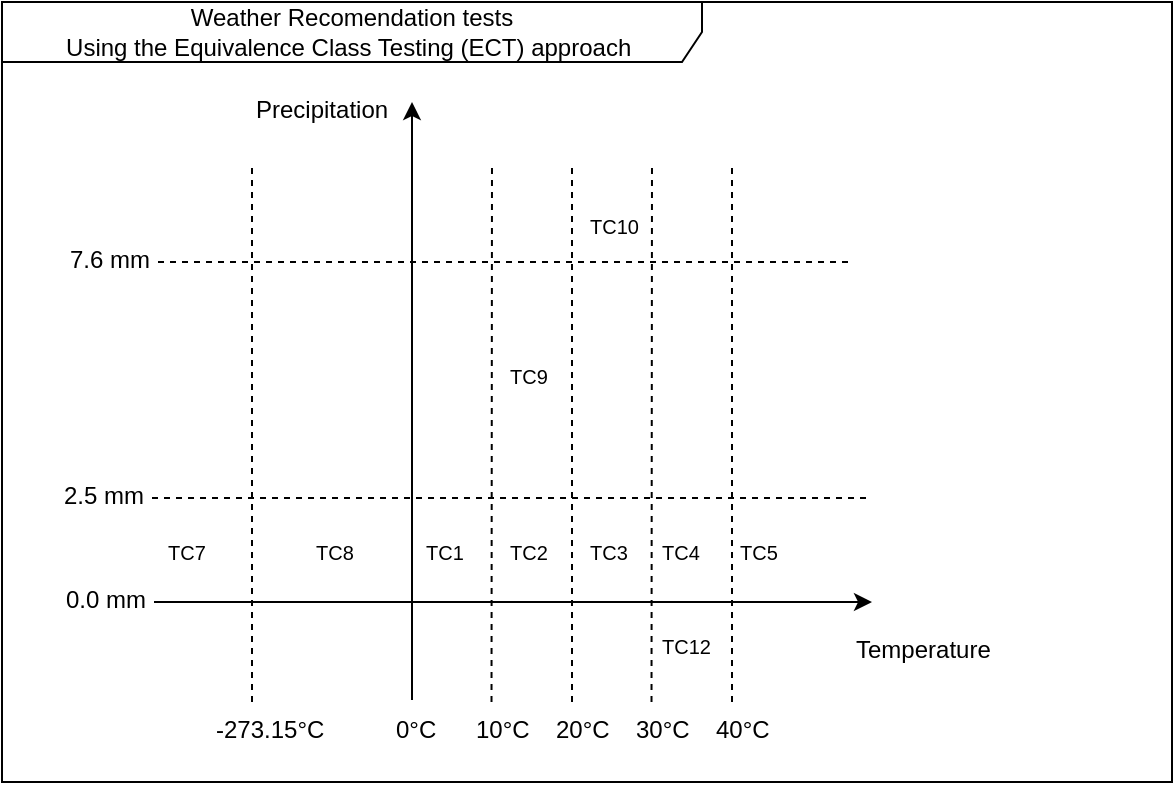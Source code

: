 <mxfile version="23.0.2" type="device">
  <diagram name="Page-1" id="syz5vmvhI_9FZ7VFDlNN">
    <mxGraphModel dx="800" dy="499" grid="1" gridSize="10" guides="1" tooltips="1" connect="1" arrows="1" fold="1" page="1" pageScale="1" pageWidth="850" pageHeight="1100" math="0" shadow="0">
      <root>
        <mxCell id="0" />
        <mxCell id="1" parent="0" />
        <mxCell id="qS2HUwpaZeJOvetXEY4c-1" value="" style="endArrow=classic;html=1;rounded=0;" edge="1" parent="1">
          <mxGeometry width="50" height="50" relative="1" as="geometry">
            <mxPoint x="320" y="689" as="sourcePoint" />
            <mxPoint x="320" y="390" as="targetPoint" />
          </mxGeometry>
        </mxCell>
        <mxCell id="qS2HUwpaZeJOvetXEY4c-2" value="" style="endArrow=classic;html=1;rounded=0;" edge="1" parent="1">
          <mxGeometry width="50" height="50" relative="1" as="geometry">
            <mxPoint x="191" y="640" as="sourcePoint" />
            <mxPoint x="550" y="640" as="targetPoint" />
          </mxGeometry>
        </mxCell>
        <mxCell id="qS2HUwpaZeJOvetXEY4c-3" value="Temperature" style="text;whiteSpace=wrap;" vertex="1" parent="1">
          <mxGeometry x="540" y="650" width="70" height="20" as="geometry" />
        </mxCell>
        <mxCell id="qS2HUwpaZeJOvetXEY4c-4" value="Precipitation" style="text;whiteSpace=wrap;" vertex="1" parent="1">
          <mxGeometry x="240" y="380" width="100" height="40" as="geometry" />
        </mxCell>
        <mxCell id="qS2HUwpaZeJOvetXEY4c-6" value="" style="endArrow=none;dashed=1;html=1;rounded=0;" edge="1" parent="1">
          <mxGeometry width="50" height="50" relative="1" as="geometry">
            <mxPoint x="190" y="588" as="sourcePoint" />
            <mxPoint x="550" y="588" as="targetPoint" />
          </mxGeometry>
        </mxCell>
        <mxCell id="qS2HUwpaZeJOvetXEY4c-7" value="" style="endArrow=none;dashed=1;html=1;rounded=0;" edge="1" parent="1">
          <mxGeometry width="50" height="50" relative="1" as="geometry">
            <mxPoint x="240" y="690" as="sourcePoint" />
            <mxPoint x="240" y="420" as="targetPoint" />
          </mxGeometry>
        </mxCell>
        <mxCell id="qS2HUwpaZeJOvetXEY4c-9" value="" style="endArrow=none;dashed=1;html=1;rounded=0;" edge="1" parent="1">
          <mxGeometry width="50" height="50" relative="1" as="geometry">
            <mxPoint x="359.76" y="690" as="sourcePoint" />
            <mxPoint x="360" y="420" as="targetPoint" />
          </mxGeometry>
        </mxCell>
        <mxCell id="qS2HUwpaZeJOvetXEY4c-10" value="" style="endArrow=none;dashed=1;html=1;rounded=0;" edge="1" parent="1">
          <mxGeometry width="50" height="50" relative="1" as="geometry">
            <mxPoint x="400" y="690" as="sourcePoint" />
            <mxPoint x="400" y="420" as="targetPoint" />
          </mxGeometry>
        </mxCell>
        <mxCell id="qS2HUwpaZeJOvetXEY4c-11" value="10°C" style="text;whiteSpace=wrap;" vertex="1" parent="1">
          <mxGeometry x="350" y="690" width="50" height="20" as="geometry" />
        </mxCell>
        <mxCell id="qS2HUwpaZeJOvetXEY4c-12" value="20°C" style="text;whiteSpace=wrap;" vertex="1" parent="1">
          <mxGeometry x="390" y="690" width="50" height="20" as="geometry" />
        </mxCell>
        <mxCell id="qS2HUwpaZeJOvetXEY4c-13" value="30°C" style="text;whiteSpace=wrap;" vertex="1" parent="1">
          <mxGeometry x="430" y="690" width="70" height="20" as="geometry" />
        </mxCell>
        <mxCell id="qS2HUwpaZeJOvetXEY4c-14" value="40°C" style="text;whiteSpace=wrap;" vertex="1" parent="1">
          <mxGeometry x="470" y="690" width="50" height="20" as="geometry" />
        </mxCell>
        <mxCell id="qS2HUwpaZeJOvetXEY4c-15" value="2.5 mm" style="text;whiteSpace=wrap;" vertex="1" parent="1">
          <mxGeometry x="144" y="573" width="49" height="40" as="geometry" />
        </mxCell>
        <mxCell id="qS2HUwpaZeJOvetXEY4c-16" value="7.6 mm" style="text;whiteSpace=wrap;" vertex="1" parent="1">
          <mxGeometry x="147" y="455" width="49" height="40" as="geometry" />
        </mxCell>
        <mxCell id="qS2HUwpaZeJOvetXEY4c-19" value="" style="endArrow=none;dashed=1;html=1;rounded=0;" edge="1" parent="1">
          <mxGeometry width="50" height="50" relative="1" as="geometry">
            <mxPoint x="439.76" y="690" as="sourcePoint" />
            <mxPoint x="440" y="420" as="targetPoint" />
          </mxGeometry>
        </mxCell>
        <mxCell id="qS2HUwpaZeJOvetXEY4c-20" value="0°C" style="text;whiteSpace=wrap;" vertex="1" parent="1">
          <mxGeometry x="310" y="690" width="50" height="20" as="geometry" />
        </mxCell>
        <mxCell id="qS2HUwpaZeJOvetXEY4c-23" value="" style="endArrow=none;dashed=1;html=1;rounded=0;" edge="1" parent="1">
          <mxGeometry width="50" height="50" relative="1" as="geometry">
            <mxPoint x="193" y="470" as="sourcePoint" />
            <mxPoint x="540" y="470" as="targetPoint" />
          </mxGeometry>
        </mxCell>
        <mxCell id="qS2HUwpaZeJOvetXEY4c-24" value="0.0 mm" style="text;whiteSpace=wrap;" vertex="1" parent="1">
          <mxGeometry x="145" y="625" width="49" height="40" as="geometry" />
        </mxCell>
        <mxCell id="qS2HUwpaZeJOvetXEY4c-30" value="TC1" style="text;whiteSpace=wrap;fontSize=10;" vertex="1" parent="1">
          <mxGeometry x="325" y="603" width="27" height="30" as="geometry" />
        </mxCell>
        <mxCell id="qS2HUwpaZeJOvetXEY4c-33" value="" style="endArrow=none;dashed=1;html=1;rounded=0;" edge="1" parent="1">
          <mxGeometry width="50" height="50" relative="1" as="geometry">
            <mxPoint x="480" y="690" as="sourcePoint" />
            <mxPoint x="480" y="420" as="targetPoint" />
          </mxGeometry>
        </mxCell>
        <mxCell id="qS2HUwpaZeJOvetXEY4c-34" value="-273.15°C" style="text;whiteSpace=wrap;" vertex="1" parent="1">
          <mxGeometry x="220" y="690" width="50" height="20" as="geometry" />
        </mxCell>
        <mxCell id="qS2HUwpaZeJOvetXEY4c-39" value="TC2" style="text;whiteSpace=wrap;fontSize=10;" vertex="1" parent="1">
          <mxGeometry x="366.5" y="603" width="27" height="30" as="geometry" />
        </mxCell>
        <mxCell id="qS2HUwpaZeJOvetXEY4c-40" value="TC3" style="text;whiteSpace=wrap;fontSize=10;" vertex="1" parent="1">
          <mxGeometry x="406.5" y="603" width="27" height="30" as="geometry" />
        </mxCell>
        <mxCell id="qS2HUwpaZeJOvetXEY4c-41" value="TC4" style="text;whiteSpace=wrap;fontSize=10;" vertex="1" parent="1">
          <mxGeometry x="443" y="603" width="27" height="30" as="geometry" />
        </mxCell>
        <mxCell id="qS2HUwpaZeJOvetXEY4c-42" value="TC5" style="text;whiteSpace=wrap;fontSize=10;" vertex="1" parent="1">
          <mxGeometry x="481.5" y="603" width="27" height="30" as="geometry" />
        </mxCell>
        <mxCell id="qS2HUwpaZeJOvetXEY4c-43" value="TC7" style="text;whiteSpace=wrap;fontSize=10;" vertex="1" parent="1">
          <mxGeometry x="196" y="603" width="27" height="30" as="geometry" />
        </mxCell>
        <mxCell id="qS2HUwpaZeJOvetXEY4c-44" value="TC8" style="text;whiteSpace=wrap;fontSize=10;" vertex="1" parent="1">
          <mxGeometry x="270" y="603" width="27" height="30" as="geometry" />
        </mxCell>
        <mxCell id="qS2HUwpaZeJOvetXEY4c-45" value="TC9" style="text;whiteSpace=wrap;fontSize=10;" vertex="1" parent="1">
          <mxGeometry x="366.5" y="515" width="27" height="30" as="geometry" />
        </mxCell>
        <mxCell id="qS2HUwpaZeJOvetXEY4c-46" value="TC10" style="text;whiteSpace=wrap;fontSize=10;" vertex="1" parent="1">
          <mxGeometry x="406.5" y="440" width="27" height="30" as="geometry" />
        </mxCell>
        <mxCell id="qS2HUwpaZeJOvetXEY4c-47" value="TC12" style="text;whiteSpace=wrap;fontSize=10;" vertex="1" parent="1">
          <mxGeometry x="443" y="650" width="27" height="30" as="geometry" />
        </mxCell>
        <mxCell id="qS2HUwpaZeJOvetXEY4c-49" value="Weather Recomendation tests&lt;br style=&quot;border-color: var(--border-color); padding: 0px; margin: 0px; text-align: left;&quot;&gt;&lt;span style=&quot;text-align: left;&quot;&gt;Using the Equivalence Class Testing (ECT) approach&amp;nbsp;&lt;/span&gt;" style="shape=umlFrame;whiteSpace=wrap;html=1;pointerEvents=0;recursiveResize=0;container=1;collapsible=0;width=350;height=30;" vertex="1" parent="1">
          <mxGeometry x="115" y="340" width="585" height="390" as="geometry" />
        </mxCell>
      </root>
    </mxGraphModel>
  </diagram>
</mxfile>
